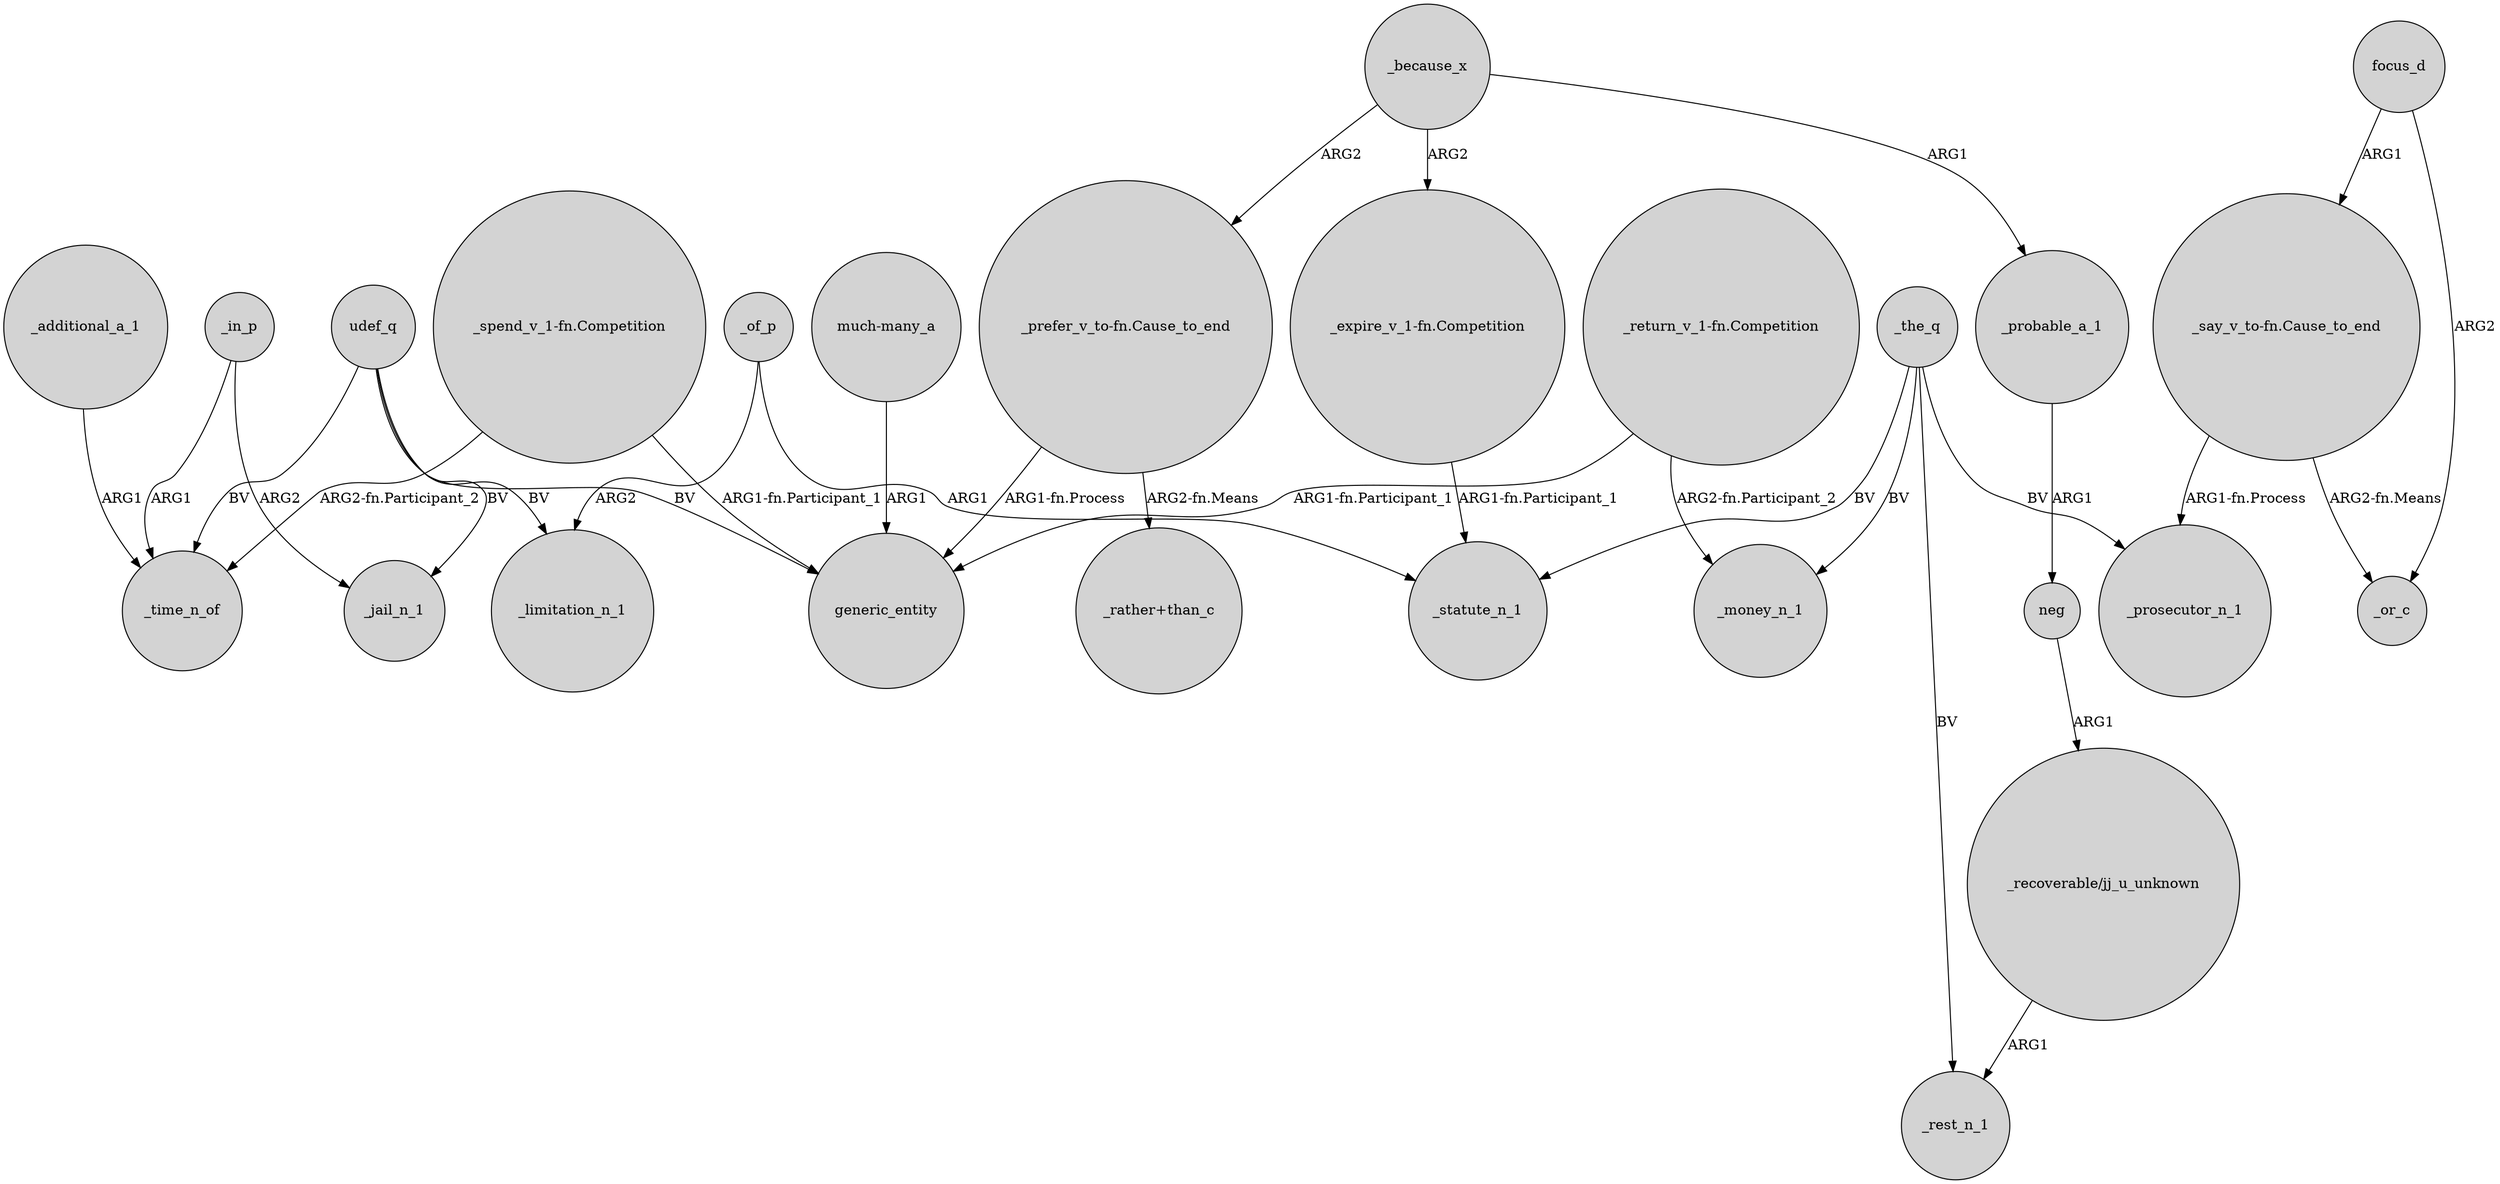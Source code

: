 digraph {
	node [shape=circle style=filled]
	"_recoverable/jj_u_unknown" -> _rest_n_1 [label=ARG1]
	"_return_v_1-fn.Competition" -> generic_entity [label="ARG1-fn.Participant_1"]
	"_return_v_1-fn.Competition" -> _money_n_1 [label="ARG2-fn.Participant_2"]
	udef_q -> _time_n_of [label=BV]
	focus_d -> "_say_v_to-fn.Cause_to_end" [label=ARG1]
	udef_q -> _limitation_n_1 [label=BV]
	neg -> "_recoverable/jj_u_unknown" [label=ARG1]
	"_spend_v_1-fn.Competition" -> generic_entity [label="ARG1-fn.Participant_1"]
	"_expire_v_1-fn.Competition" -> _statute_n_1 [label="ARG1-fn.Participant_1"]
	udef_q -> generic_entity [label=BV]
	_additional_a_1 -> _time_n_of [label=ARG1]
	"_prefer_v_to-fn.Cause_to_end" -> "_rather+than_c" [label="ARG2-fn.Means"]
	focus_d -> _or_c [label=ARG2]
	"_say_v_to-fn.Cause_to_end" -> _or_c [label="ARG2-fn.Means"]
	_of_p -> _statute_n_1 [label=ARG1]
	_because_x -> "_prefer_v_to-fn.Cause_to_end" [label=ARG2]
	"much-many_a" -> generic_entity [label=ARG1]
	_probable_a_1 -> neg [label=ARG1]
	_because_x -> _probable_a_1 [label=ARG1]
	_the_q -> _money_n_1 [label=BV]
	_because_x -> "_expire_v_1-fn.Competition" [label=ARG2]
	"_spend_v_1-fn.Competition" -> _time_n_of [label="ARG2-fn.Participant_2"]
	udef_q -> _jail_n_1 [label=BV]
	_the_q -> _prosecutor_n_1 [label=BV]
	_in_p -> _time_n_of [label=ARG1]
	"_say_v_to-fn.Cause_to_end" -> _prosecutor_n_1 [label="ARG1-fn.Process"]
	_the_q -> _statute_n_1 [label=BV]
	"_prefer_v_to-fn.Cause_to_end" -> generic_entity [label="ARG1-fn.Process"]
	_the_q -> _rest_n_1 [label=BV]
	_of_p -> _limitation_n_1 [label=ARG2]
	_in_p -> _jail_n_1 [label=ARG2]
}
